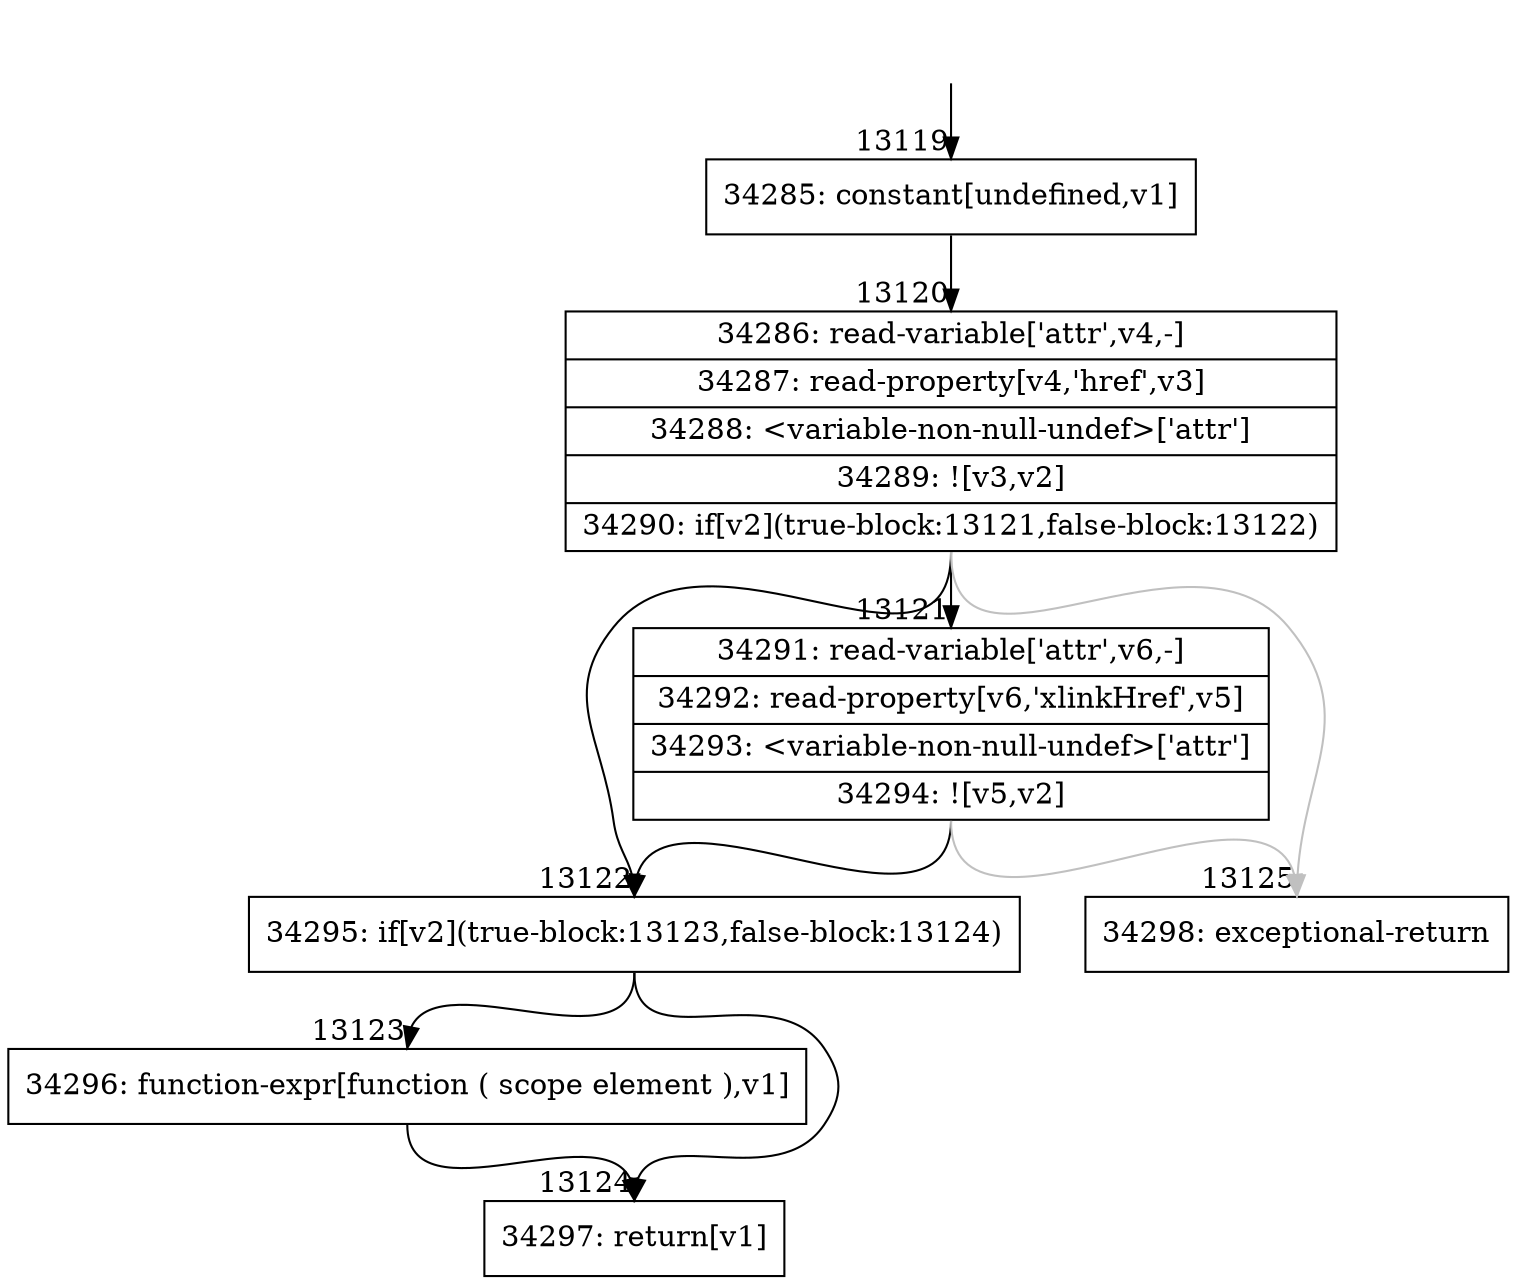 digraph {
rankdir="TD"
BB_entry1006[shape=none,label=""];
BB_entry1006 -> BB13119 [tailport=s, headport=n, headlabel="    13119"]
BB13119 [shape=record label="{34285: constant[undefined,v1]}" ] 
BB13119 -> BB13120 [tailport=s, headport=n, headlabel="      13120"]
BB13120 [shape=record label="{34286: read-variable['attr',v4,-]|34287: read-property[v4,'href',v3]|34288: \<variable-non-null-undef\>['attr']|34289: ![v3,v2]|34290: if[v2](true-block:13121,false-block:13122)}" ] 
BB13120 -> BB13122 [tailport=s, headport=n, headlabel="      13122"]
BB13120 -> BB13121 [tailport=s, headport=n, headlabel="      13121"]
BB13120 -> BB13125 [tailport=s, headport=n, color=gray, headlabel="      13125"]
BB13121 [shape=record label="{34291: read-variable['attr',v6,-]|34292: read-property[v6,'xlinkHref',v5]|34293: \<variable-non-null-undef\>['attr']|34294: ![v5,v2]}" ] 
BB13121 -> BB13122 [tailport=s, headport=n]
BB13121 -> BB13125 [tailport=s, headport=n, color=gray]
BB13122 [shape=record label="{34295: if[v2](true-block:13123,false-block:13124)}" ] 
BB13122 -> BB13123 [tailport=s, headport=n, headlabel="      13123"]
BB13122 -> BB13124 [tailport=s, headport=n, headlabel="      13124"]
BB13123 [shape=record label="{34296: function-expr[function ( scope element ),v1]}" ] 
BB13123 -> BB13124 [tailport=s, headport=n]
BB13124 [shape=record label="{34297: return[v1]}" ] 
BB13125 [shape=record label="{34298: exceptional-return}" ] 
//#$~ 19404
}
